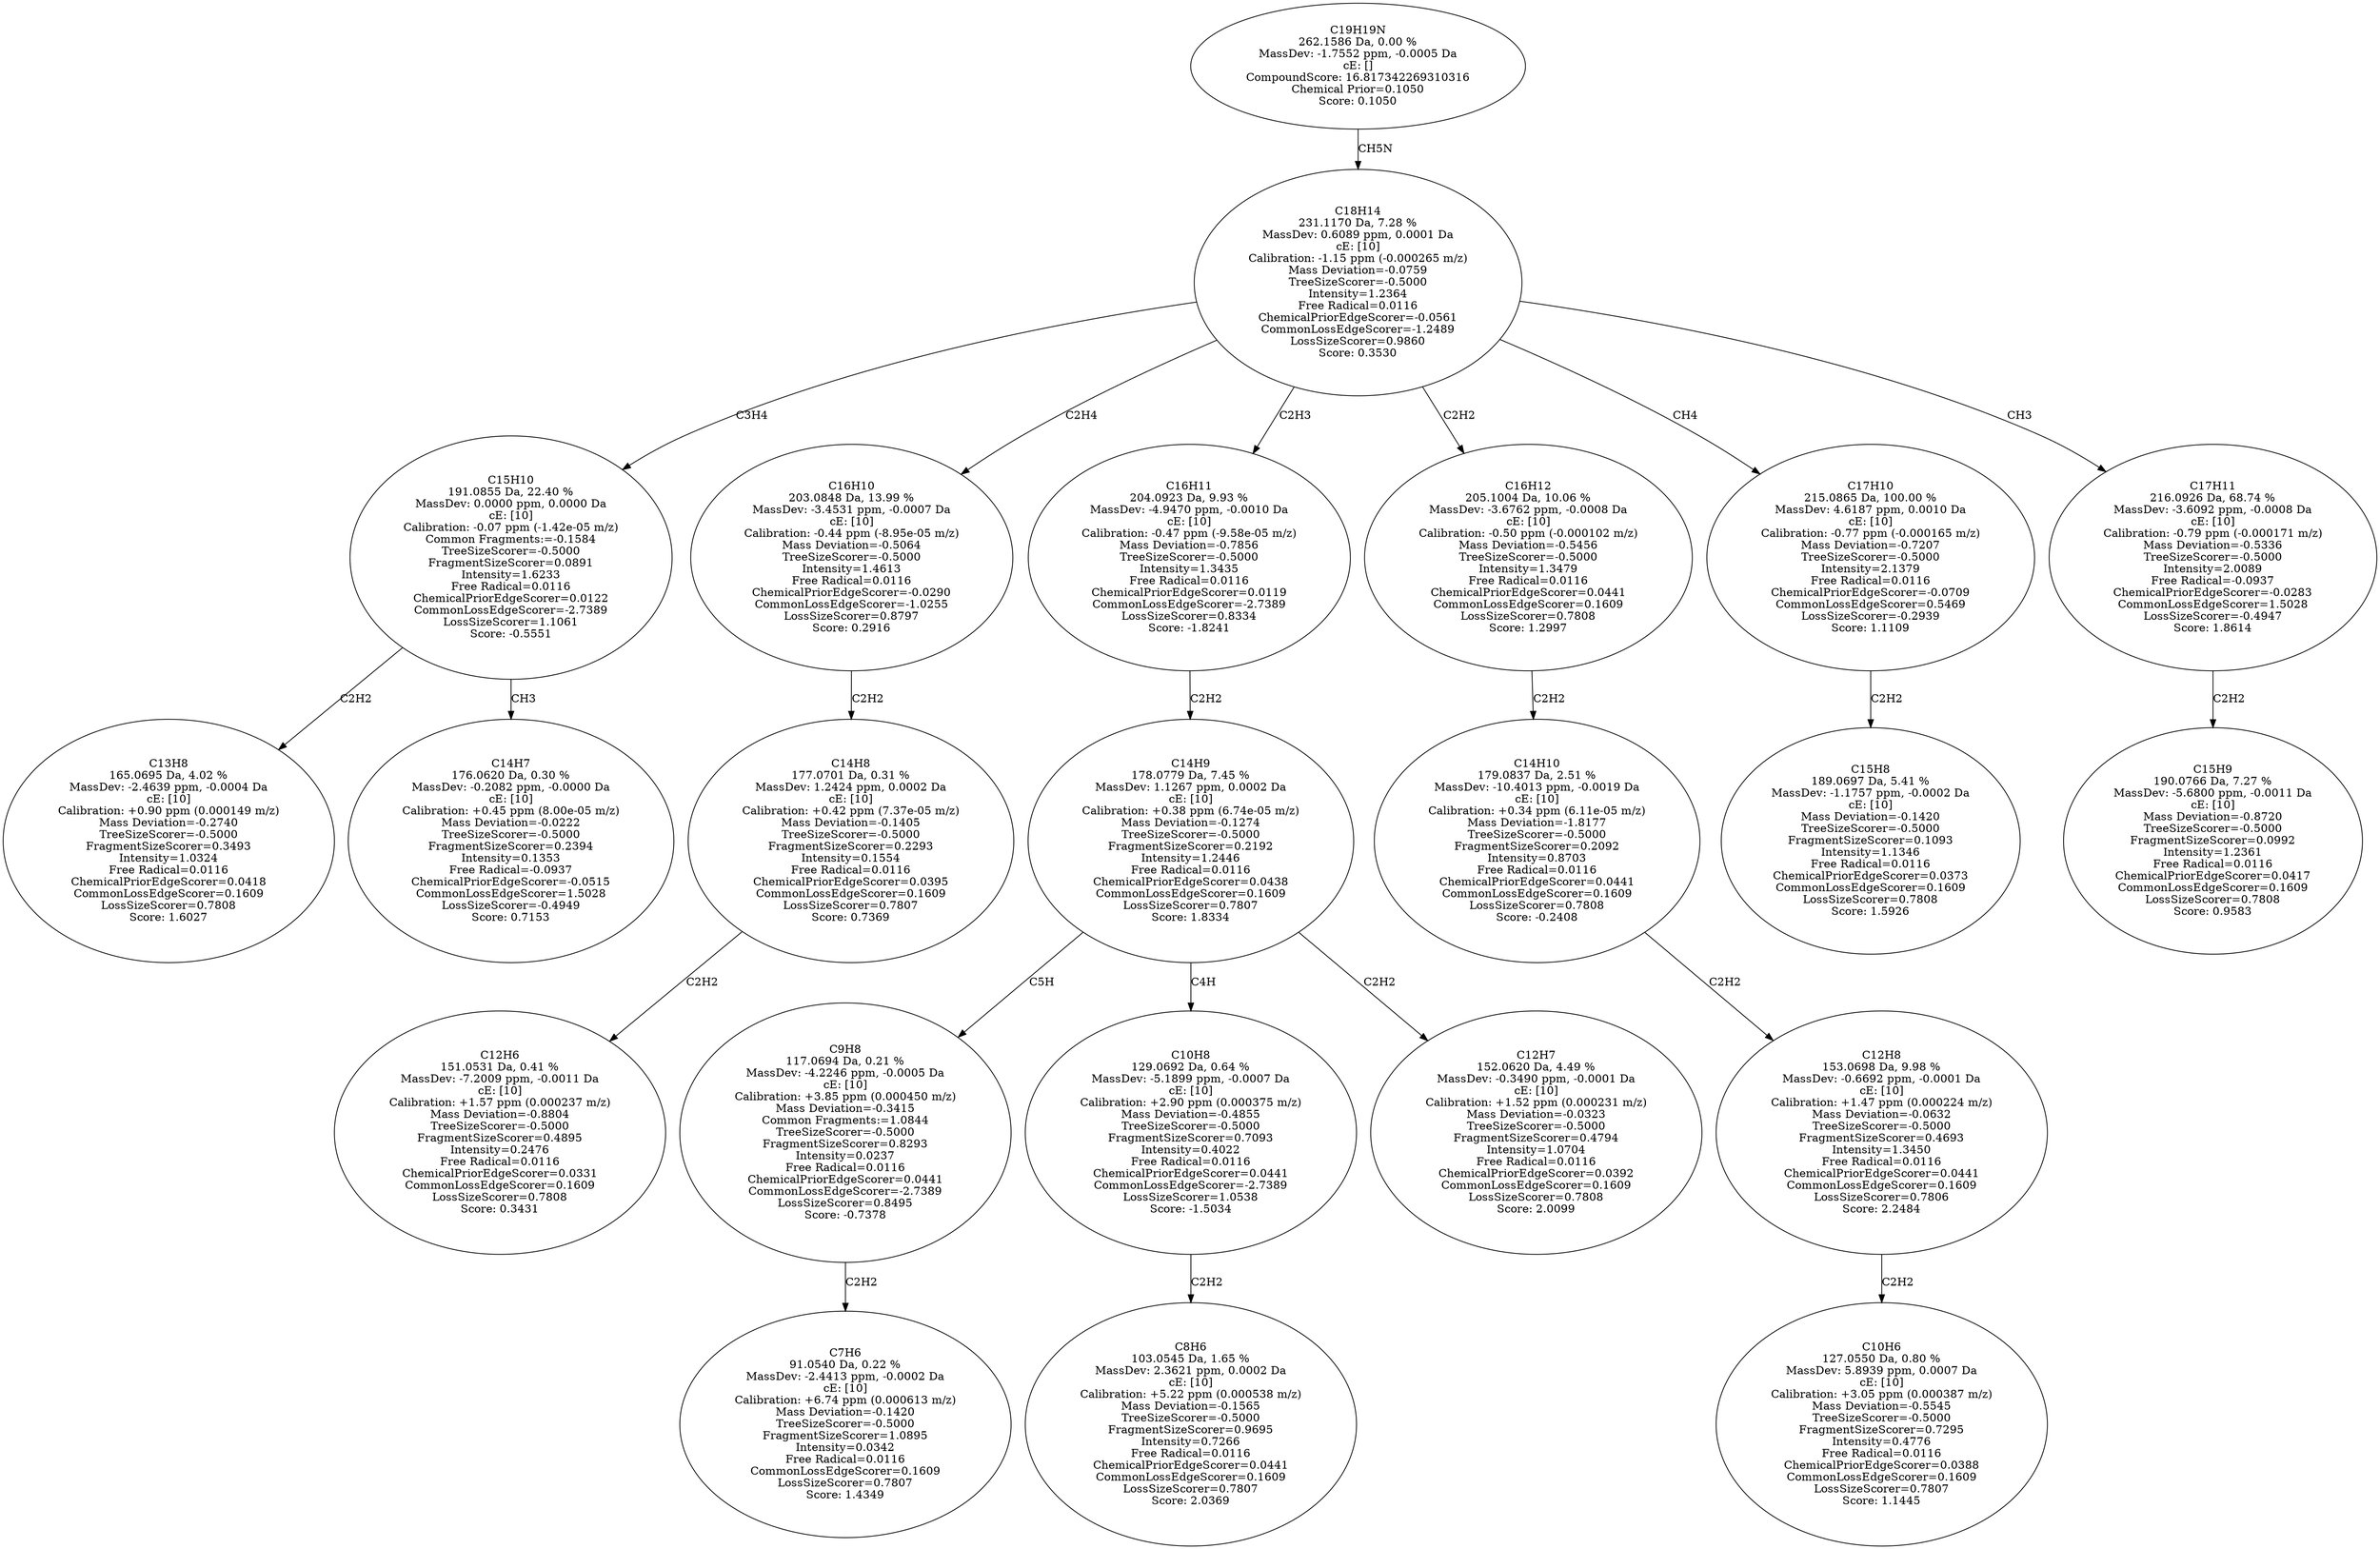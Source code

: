 strict digraph {
v1 [label="C13H8\n165.0695 Da, 4.02 %\nMassDev: -2.4639 ppm, -0.0004 Da\ncE: [10]\nCalibration: +0.90 ppm (0.000149 m/z)\nMass Deviation=-0.2740\nTreeSizeScorer=-0.5000\nFragmentSizeScorer=0.3493\nIntensity=1.0324\nFree Radical=0.0116\nChemicalPriorEdgeScorer=0.0418\nCommonLossEdgeScorer=0.1609\nLossSizeScorer=0.7808\nScore: 1.6027"];
v2 [label="C14H7\n176.0620 Da, 0.30 %\nMassDev: -0.2082 ppm, -0.0000 Da\ncE: [10]\nCalibration: +0.45 ppm (8.00e-05 m/z)\nMass Deviation=-0.0222\nTreeSizeScorer=-0.5000\nFragmentSizeScorer=0.2394\nIntensity=0.1353\nFree Radical=-0.0937\nChemicalPriorEdgeScorer=-0.0515\nCommonLossEdgeScorer=1.5028\nLossSizeScorer=-0.4949\nScore: 0.7153"];
v3 [label="C15H10\n191.0855 Da, 22.40 %\nMassDev: 0.0000 ppm, 0.0000 Da\ncE: [10]\nCalibration: -0.07 ppm (-1.42e-05 m/z)\nCommon Fragments:=-0.1584\nTreeSizeScorer=-0.5000\nFragmentSizeScorer=0.0891\nIntensity=1.6233\nFree Radical=0.0116\nChemicalPriorEdgeScorer=0.0122\nCommonLossEdgeScorer=-2.7389\nLossSizeScorer=1.1061\nScore: -0.5551"];
v4 [label="C12H6\n151.0531 Da, 0.41 %\nMassDev: -7.2009 ppm, -0.0011 Da\ncE: [10]\nCalibration: +1.57 ppm (0.000237 m/z)\nMass Deviation=-0.8804\nTreeSizeScorer=-0.5000\nFragmentSizeScorer=0.4895\nIntensity=0.2476\nFree Radical=0.0116\nChemicalPriorEdgeScorer=0.0331\nCommonLossEdgeScorer=0.1609\nLossSizeScorer=0.7808\nScore: 0.3431"];
v5 [label="C14H8\n177.0701 Da, 0.31 %\nMassDev: 1.2424 ppm, 0.0002 Da\ncE: [10]\nCalibration: +0.42 ppm (7.37e-05 m/z)\nMass Deviation=-0.1405\nTreeSizeScorer=-0.5000\nFragmentSizeScorer=0.2293\nIntensity=0.1554\nFree Radical=0.0116\nChemicalPriorEdgeScorer=0.0395\nCommonLossEdgeScorer=0.1609\nLossSizeScorer=0.7807\nScore: 0.7369"];
v6 [label="C16H10\n203.0848 Da, 13.99 %\nMassDev: -3.4531 ppm, -0.0007 Da\ncE: [10]\nCalibration: -0.44 ppm (-8.95e-05 m/z)\nMass Deviation=-0.5064\nTreeSizeScorer=-0.5000\nIntensity=1.4613\nFree Radical=0.0116\nChemicalPriorEdgeScorer=-0.0290\nCommonLossEdgeScorer=-1.0255\nLossSizeScorer=0.8797\nScore: 0.2916"];
v7 [label="C7H6\n91.0540 Da, 0.22 %\nMassDev: -2.4413 ppm, -0.0002 Da\ncE: [10]\nCalibration: +6.74 ppm (0.000613 m/z)\nMass Deviation=-0.1420\nTreeSizeScorer=-0.5000\nFragmentSizeScorer=1.0895\nIntensity=0.0342\nFree Radical=0.0116\nCommonLossEdgeScorer=0.1609\nLossSizeScorer=0.7807\nScore: 1.4349"];
v8 [label="C9H8\n117.0694 Da, 0.21 %\nMassDev: -4.2246 ppm, -0.0005 Da\ncE: [10]\nCalibration: +3.85 ppm (0.000450 m/z)\nMass Deviation=-0.3415\nCommon Fragments:=1.0844\nTreeSizeScorer=-0.5000\nFragmentSizeScorer=0.8293\nIntensity=0.0237\nFree Radical=0.0116\nChemicalPriorEdgeScorer=0.0441\nCommonLossEdgeScorer=-2.7389\nLossSizeScorer=0.8495\nScore: -0.7378"];
v9 [label="C8H6\n103.0545 Da, 1.65 %\nMassDev: 2.3621 ppm, 0.0002 Da\ncE: [10]\nCalibration: +5.22 ppm (0.000538 m/z)\nMass Deviation=-0.1565\nTreeSizeScorer=-0.5000\nFragmentSizeScorer=0.9695\nIntensity=0.7266\nFree Radical=0.0116\nChemicalPriorEdgeScorer=0.0441\nCommonLossEdgeScorer=0.1609\nLossSizeScorer=0.7807\nScore: 2.0369"];
v10 [label="C10H8\n129.0692 Da, 0.64 %\nMassDev: -5.1899 ppm, -0.0007 Da\ncE: [10]\nCalibration: +2.90 ppm (0.000375 m/z)\nMass Deviation=-0.4855\nTreeSizeScorer=-0.5000\nFragmentSizeScorer=0.7093\nIntensity=0.4022\nFree Radical=0.0116\nChemicalPriorEdgeScorer=0.0441\nCommonLossEdgeScorer=-2.7389\nLossSizeScorer=1.0538\nScore: -1.5034"];
v11 [label="C12H7\n152.0620 Da, 4.49 %\nMassDev: -0.3490 ppm, -0.0001 Da\ncE: [10]\nCalibration: +1.52 ppm (0.000231 m/z)\nMass Deviation=-0.0323\nTreeSizeScorer=-0.5000\nFragmentSizeScorer=0.4794\nIntensity=1.0704\nFree Radical=0.0116\nChemicalPriorEdgeScorer=0.0392\nCommonLossEdgeScorer=0.1609\nLossSizeScorer=0.7808\nScore: 2.0099"];
v12 [label="C14H9\n178.0779 Da, 7.45 %\nMassDev: 1.1267 ppm, 0.0002 Da\ncE: [10]\nCalibration: +0.38 ppm (6.74e-05 m/z)\nMass Deviation=-0.1274\nTreeSizeScorer=-0.5000\nFragmentSizeScorer=0.2192\nIntensity=1.2446\nFree Radical=0.0116\nChemicalPriorEdgeScorer=0.0438\nCommonLossEdgeScorer=0.1609\nLossSizeScorer=0.7807\nScore: 1.8334"];
v13 [label="C16H11\n204.0923 Da, 9.93 %\nMassDev: -4.9470 ppm, -0.0010 Da\ncE: [10]\nCalibration: -0.47 ppm (-9.58e-05 m/z)\nMass Deviation=-0.7856\nTreeSizeScorer=-0.5000\nIntensity=1.3435\nFree Radical=0.0116\nChemicalPriorEdgeScorer=0.0119\nCommonLossEdgeScorer=-2.7389\nLossSizeScorer=0.8334\nScore: -1.8241"];
v14 [label="C10H6\n127.0550 Da, 0.80 %\nMassDev: 5.8939 ppm, 0.0007 Da\ncE: [10]\nCalibration: +3.05 ppm (0.000387 m/z)\nMass Deviation=-0.5545\nTreeSizeScorer=-0.5000\nFragmentSizeScorer=0.7295\nIntensity=0.4776\nFree Radical=0.0116\nChemicalPriorEdgeScorer=0.0388\nCommonLossEdgeScorer=0.1609\nLossSizeScorer=0.7807\nScore: 1.1445"];
v15 [label="C12H8\n153.0698 Da, 9.98 %\nMassDev: -0.6692 ppm, -0.0001 Da\ncE: [10]\nCalibration: +1.47 ppm (0.000224 m/z)\nMass Deviation=-0.0632\nTreeSizeScorer=-0.5000\nFragmentSizeScorer=0.4693\nIntensity=1.3450\nFree Radical=0.0116\nChemicalPriorEdgeScorer=0.0441\nCommonLossEdgeScorer=0.1609\nLossSizeScorer=0.7806\nScore: 2.2484"];
v16 [label="C14H10\n179.0837 Da, 2.51 %\nMassDev: -10.4013 ppm, -0.0019 Da\ncE: [10]\nCalibration: +0.34 ppm (6.11e-05 m/z)\nMass Deviation=-1.8177\nTreeSizeScorer=-0.5000\nFragmentSizeScorer=0.2092\nIntensity=0.8703\nFree Radical=0.0116\nChemicalPriorEdgeScorer=0.0441\nCommonLossEdgeScorer=0.1609\nLossSizeScorer=0.7808\nScore: -0.2408"];
v17 [label="C16H12\n205.1004 Da, 10.06 %\nMassDev: -3.6762 ppm, -0.0008 Da\ncE: [10]\nCalibration: -0.50 ppm (-0.000102 m/z)\nMass Deviation=-0.5456\nTreeSizeScorer=-0.5000\nIntensity=1.3479\nFree Radical=0.0116\nChemicalPriorEdgeScorer=0.0441\nCommonLossEdgeScorer=0.1609\nLossSizeScorer=0.7808\nScore: 1.2997"];
v18 [label="C15H8\n189.0697 Da, 5.41 %\nMassDev: -1.1757 ppm, -0.0002 Da\ncE: [10]\nMass Deviation=-0.1420\nTreeSizeScorer=-0.5000\nFragmentSizeScorer=0.1093\nIntensity=1.1346\nFree Radical=0.0116\nChemicalPriorEdgeScorer=0.0373\nCommonLossEdgeScorer=0.1609\nLossSizeScorer=0.7808\nScore: 1.5926"];
v19 [label="C17H10\n215.0865 Da, 100.00 %\nMassDev: 4.6187 ppm, 0.0010 Da\ncE: [10]\nCalibration: -0.77 ppm (-0.000165 m/z)\nMass Deviation=-0.7207\nTreeSizeScorer=-0.5000\nIntensity=2.1379\nFree Radical=0.0116\nChemicalPriorEdgeScorer=-0.0709\nCommonLossEdgeScorer=0.5469\nLossSizeScorer=-0.2939\nScore: 1.1109"];
v20 [label="C15H9\n190.0766 Da, 7.27 %\nMassDev: -5.6800 ppm, -0.0011 Da\ncE: [10]\nMass Deviation=-0.8720\nTreeSizeScorer=-0.5000\nFragmentSizeScorer=0.0992\nIntensity=1.2361\nFree Radical=0.0116\nChemicalPriorEdgeScorer=0.0417\nCommonLossEdgeScorer=0.1609\nLossSizeScorer=0.7808\nScore: 0.9583"];
v21 [label="C17H11\n216.0926 Da, 68.74 %\nMassDev: -3.6092 ppm, -0.0008 Da\ncE: [10]\nCalibration: -0.79 ppm (-0.000171 m/z)\nMass Deviation=-0.5336\nTreeSizeScorer=-0.5000\nIntensity=2.0089\nFree Radical=-0.0937\nChemicalPriorEdgeScorer=-0.0283\nCommonLossEdgeScorer=1.5028\nLossSizeScorer=-0.4947\nScore: 1.8614"];
v22 [label="C18H14\n231.1170 Da, 7.28 %\nMassDev: 0.6089 ppm, 0.0001 Da\ncE: [10]\nCalibration: -1.15 ppm (-0.000265 m/z)\nMass Deviation=-0.0759\nTreeSizeScorer=-0.5000\nIntensity=1.2364\nFree Radical=0.0116\nChemicalPriorEdgeScorer=-0.0561\nCommonLossEdgeScorer=-1.2489\nLossSizeScorer=0.9860\nScore: 0.3530"];
v23 [label="C19H19N\n262.1586 Da, 0.00 %\nMassDev: -1.7552 ppm, -0.0005 Da\ncE: []\nCompoundScore: 16.817342269310316\nChemical Prior=0.1050\nScore: 0.1050"];
v3 -> v1 [label="C2H2"];
v3 -> v2 [label="CH3"];
v22 -> v3 [label="C3H4"];
v5 -> v4 [label="C2H2"];
v6 -> v5 [label="C2H2"];
v22 -> v6 [label="C2H4"];
v8 -> v7 [label="C2H2"];
v12 -> v8 [label="C5H"];
v10 -> v9 [label="C2H2"];
v12 -> v10 [label="C4H"];
v12 -> v11 [label="C2H2"];
v13 -> v12 [label="C2H2"];
v22 -> v13 [label="C2H3"];
v15 -> v14 [label="C2H2"];
v16 -> v15 [label="C2H2"];
v17 -> v16 [label="C2H2"];
v22 -> v17 [label="C2H2"];
v19 -> v18 [label="C2H2"];
v22 -> v19 [label="CH4"];
v21 -> v20 [label="C2H2"];
v22 -> v21 [label="CH3"];
v23 -> v22 [label="CH5N"];
}
